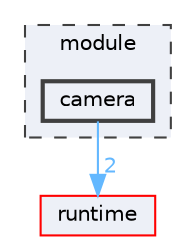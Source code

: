digraph "module/camera"
{
 // LATEX_PDF_SIZE
  bgcolor="transparent";
  edge [fontname=Helvetica,fontsize=10,labelfontname=Helvetica,labelfontsize=10];
  node [fontname=Helvetica,fontsize=10,shape=box,height=0.2,width=0.4];
  compound=true
  subgraph clusterdir_a7b0466279106ea0b8f86f609f621680 {
    graph [ bgcolor="#edf0f7", pencolor="grey25", label="module", fontname=Helvetica,fontsize=10 style="filled,dashed", URL="dir_a7b0466279106ea0b8f86f609f621680.html",tooltip=""]
  dir_d0e263540bf49060ac0686e43cc0432f [label="camera", fillcolor="#edf0f7", color="grey25", style="filled,bold", URL="dir_d0e263540bf49060ac0686e43cc0432f.html",tooltip=""];
  }
  dir_cb031e414f281a658b23dddb30bb9d2c [label="runtime", fillcolor="#edf0f7", color="red", style="filled", URL="dir_cb031e414f281a658b23dddb30bb9d2c.html",tooltip=""];
  dir_d0e263540bf49060ac0686e43cc0432f->dir_cb031e414f281a658b23dddb30bb9d2c [headlabel="2", labeldistance=1.5 headhref="dir_000101_000628.html" href="dir_000101_000628.html" color="steelblue1" fontcolor="steelblue1"];
}
